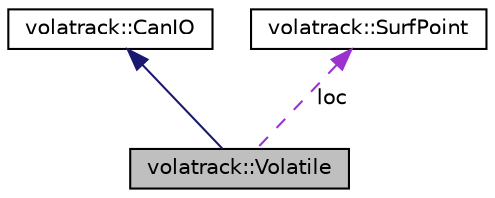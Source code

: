 digraph "volatrack::Volatile"
{
 // LATEX_PDF_SIZE
  edge [fontname="Helvetica",fontsize="10",labelfontname="Helvetica",labelfontsize="10"];
  node [fontname="Helvetica",fontsize="10",shape=record];
  Node1 [label="volatrack::Volatile",height=0.2,width=0.4,color="black", fillcolor="grey75", style="filled", fontcolor="black",tooltip=" "];
  Node2 -> Node1 [dir="back",color="midnightblue",fontsize="10",style="solid"];
  Node2 [label="volatrack::CanIO",height=0.2,width=0.4,color="black", fillcolor="white", style="filled",URL="$structvolatrack_1_1CanIO.html",tooltip=" "];
  Node3 -> Node1 [dir="back",color="darkorchid3",fontsize="10",style="dashed",label=" loc" ];
  Node3 [label="volatrack::SurfPoint",height=0.2,width=0.4,color="black", fillcolor="white", style="filled",URL="$classvolatrack_1_1SurfPoint.html",tooltip="The SurfPoint class rectangular coordinates, requires one constraint: x * x + y * y + z * z = 1 x,..."];
}
